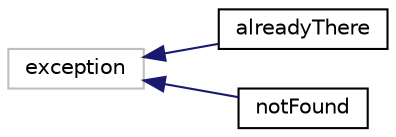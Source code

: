 digraph "Graphical Class Hierarchy"
{
  edge [fontname="Helvetica",fontsize="10",labelfontname="Helvetica",labelfontsize="10"];
  node [fontname="Helvetica",fontsize="10",shape=record];
  rankdir="LR";
  Node1 [label="exception",height=0.2,width=0.4,color="grey75", fillcolor="white", style="filled"];
  Node1 -> Node0 [dir="back",color="midnightblue",fontsize="10",style="solid",fontname="Helvetica"];
  Node0 [label="alreadyThere",height=0.2,width=0.4,color="black", fillcolor="white", style="filled",URL="$classalreadyThere.html"];
  Node1 -> Node3 [dir="back",color="midnightblue",fontsize="10",style="solid",fontname="Helvetica"];
  Node3 [label="notFound",height=0.2,width=0.4,color="black", fillcolor="white", style="filled",URL="$classnotFound.html"];
}
